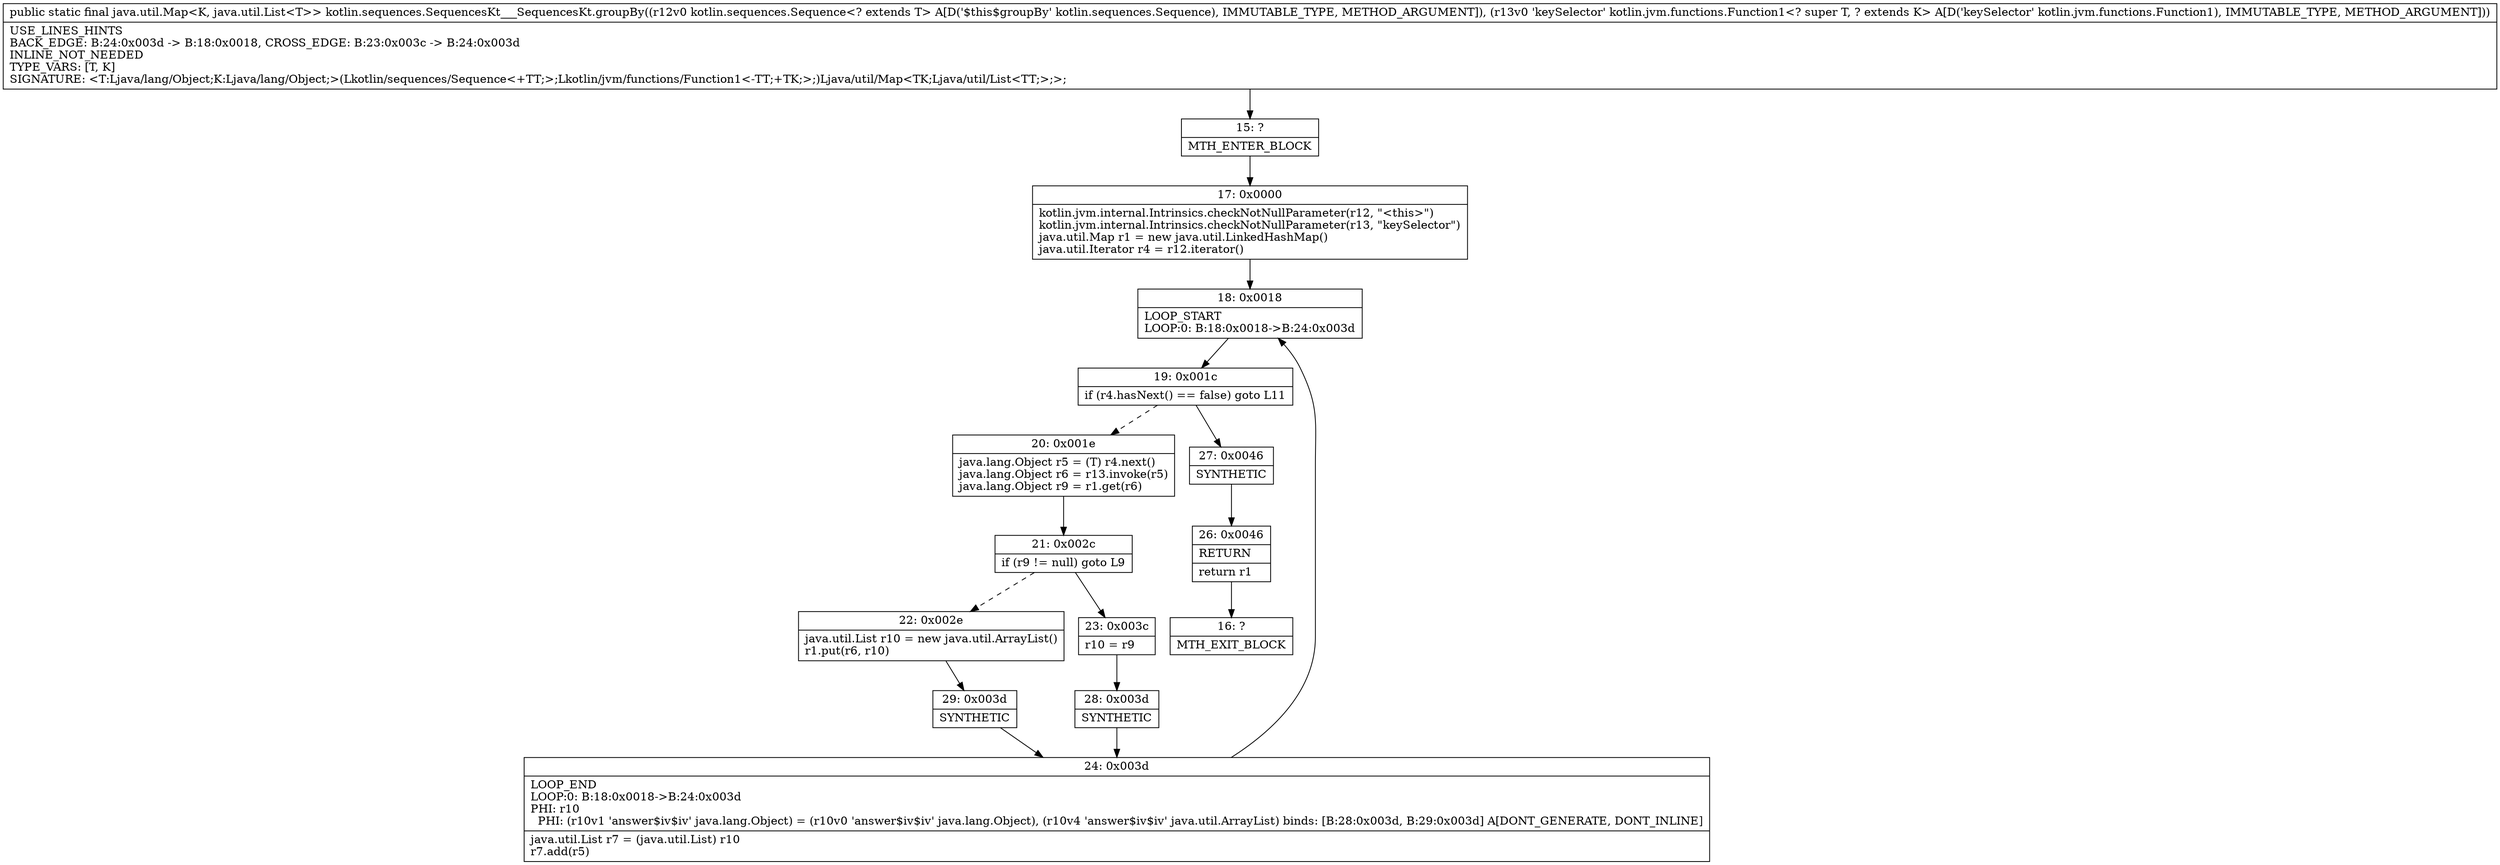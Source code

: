 digraph "CFG forkotlin.sequences.SequencesKt___SequencesKt.groupBy(Lkotlin\/sequences\/Sequence;Lkotlin\/jvm\/functions\/Function1;)Ljava\/util\/Map;" {
Node_15 [shape=record,label="{15\:\ ?|MTH_ENTER_BLOCK\l}"];
Node_17 [shape=record,label="{17\:\ 0x0000|kotlin.jvm.internal.Intrinsics.checkNotNullParameter(r12, \"\<this\>\")\lkotlin.jvm.internal.Intrinsics.checkNotNullParameter(r13, \"keySelector\")\ljava.util.Map r1 = new java.util.LinkedHashMap()\ljava.util.Iterator r4 = r12.iterator()\l}"];
Node_18 [shape=record,label="{18\:\ 0x0018|LOOP_START\lLOOP:0: B:18:0x0018\-\>B:24:0x003d\l}"];
Node_19 [shape=record,label="{19\:\ 0x001c|if (r4.hasNext() == false) goto L11\l}"];
Node_20 [shape=record,label="{20\:\ 0x001e|java.lang.Object r5 = (T) r4.next()\ljava.lang.Object r6 = r13.invoke(r5)\ljava.lang.Object r9 = r1.get(r6)\l}"];
Node_21 [shape=record,label="{21\:\ 0x002c|if (r9 != null) goto L9\l}"];
Node_22 [shape=record,label="{22\:\ 0x002e|java.util.List r10 = new java.util.ArrayList()\lr1.put(r6, r10)\l}"];
Node_29 [shape=record,label="{29\:\ 0x003d|SYNTHETIC\l}"];
Node_24 [shape=record,label="{24\:\ 0x003d|LOOP_END\lLOOP:0: B:18:0x0018\-\>B:24:0x003d\lPHI: r10 \l  PHI: (r10v1 'answer$iv$iv' java.lang.Object) = (r10v0 'answer$iv$iv' java.lang.Object), (r10v4 'answer$iv$iv' java.util.ArrayList) binds: [B:28:0x003d, B:29:0x003d] A[DONT_GENERATE, DONT_INLINE]\l|java.util.List r7 = (java.util.List) r10\lr7.add(r5)\l}"];
Node_23 [shape=record,label="{23\:\ 0x003c|r10 = r9\l}"];
Node_28 [shape=record,label="{28\:\ 0x003d|SYNTHETIC\l}"];
Node_27 [shape=record,label="{27\:\ 0x0046|SYNTHETIC\l}"];
Node_26 [shape=record,label="{26\:\ 0x0046|RETURN\l|return r1\l}"];
Node_16 [shape=record,label="{16\:\ ?|MTH_EXIT_BLOCK\l}"];
MethodNode[shape=record,label="{public static final java.util.Map\<K, java.util.List\<T\>\> kotlin.sequences.SequencesKt___SequencesKt.groupBy((r12v0 kotlin.sequences.Sequence\<? extends T\> A[D('$this$groupBy' kotlin.sequences.Sequence), IMMUTABLE_TYPE, METHOD_ARGUMENT]), (r13v0 'keySelector' kotlin.jvm.functions.Function1\<? super T, ? extends K\> A[D('keySelector' kotlin.jvm.functions.Function1), IMMUTABLE_TYPE, METHOD_ARGUMENT]))  | USE_LINES_HINTS\lBACK_EDGE: B:24:0x003d \-\> B:18:0x0018, CROSS_EDGE: B:23:0x003c \-\> B:24:0x003d\lINLINE_NOT_NEEDED\lTYPE_VARS: [T, K]\lSIGNATURE: \<T:Ljava\/lang\/Object;K:Ljava\/lang\/Object;\>(Lkotlin\/sequences\/Sequence\<+TT;\>;Lkotlin\/jvm\/functions\/Function1\<\-TT;+TK;\>;)Ljava\/util\/Map\<TK;Ljava\/util\/List\<TT;\>;\>;\l}"];
MethodNode -> Node_15;Node_15 -> Node_17;
Node_17 -> Node_18;
Node_18 -> Node_19;
Node_19 -> Node_20[style=dashed];
Node_19 -> Node_27;
Node_20 -> Node_21;
Node_21 -> Node_22[style=dashed];
Node_21 -> Node_23;
Node_22 -> Node_29;
Node_29 -> Node_24;
Node_24 -> Node_18;
Node_23 -> Node_28;
Node_28 -> Node_24;
Node_27 -> Node_26;
Node_26 -> Node_16;
}

